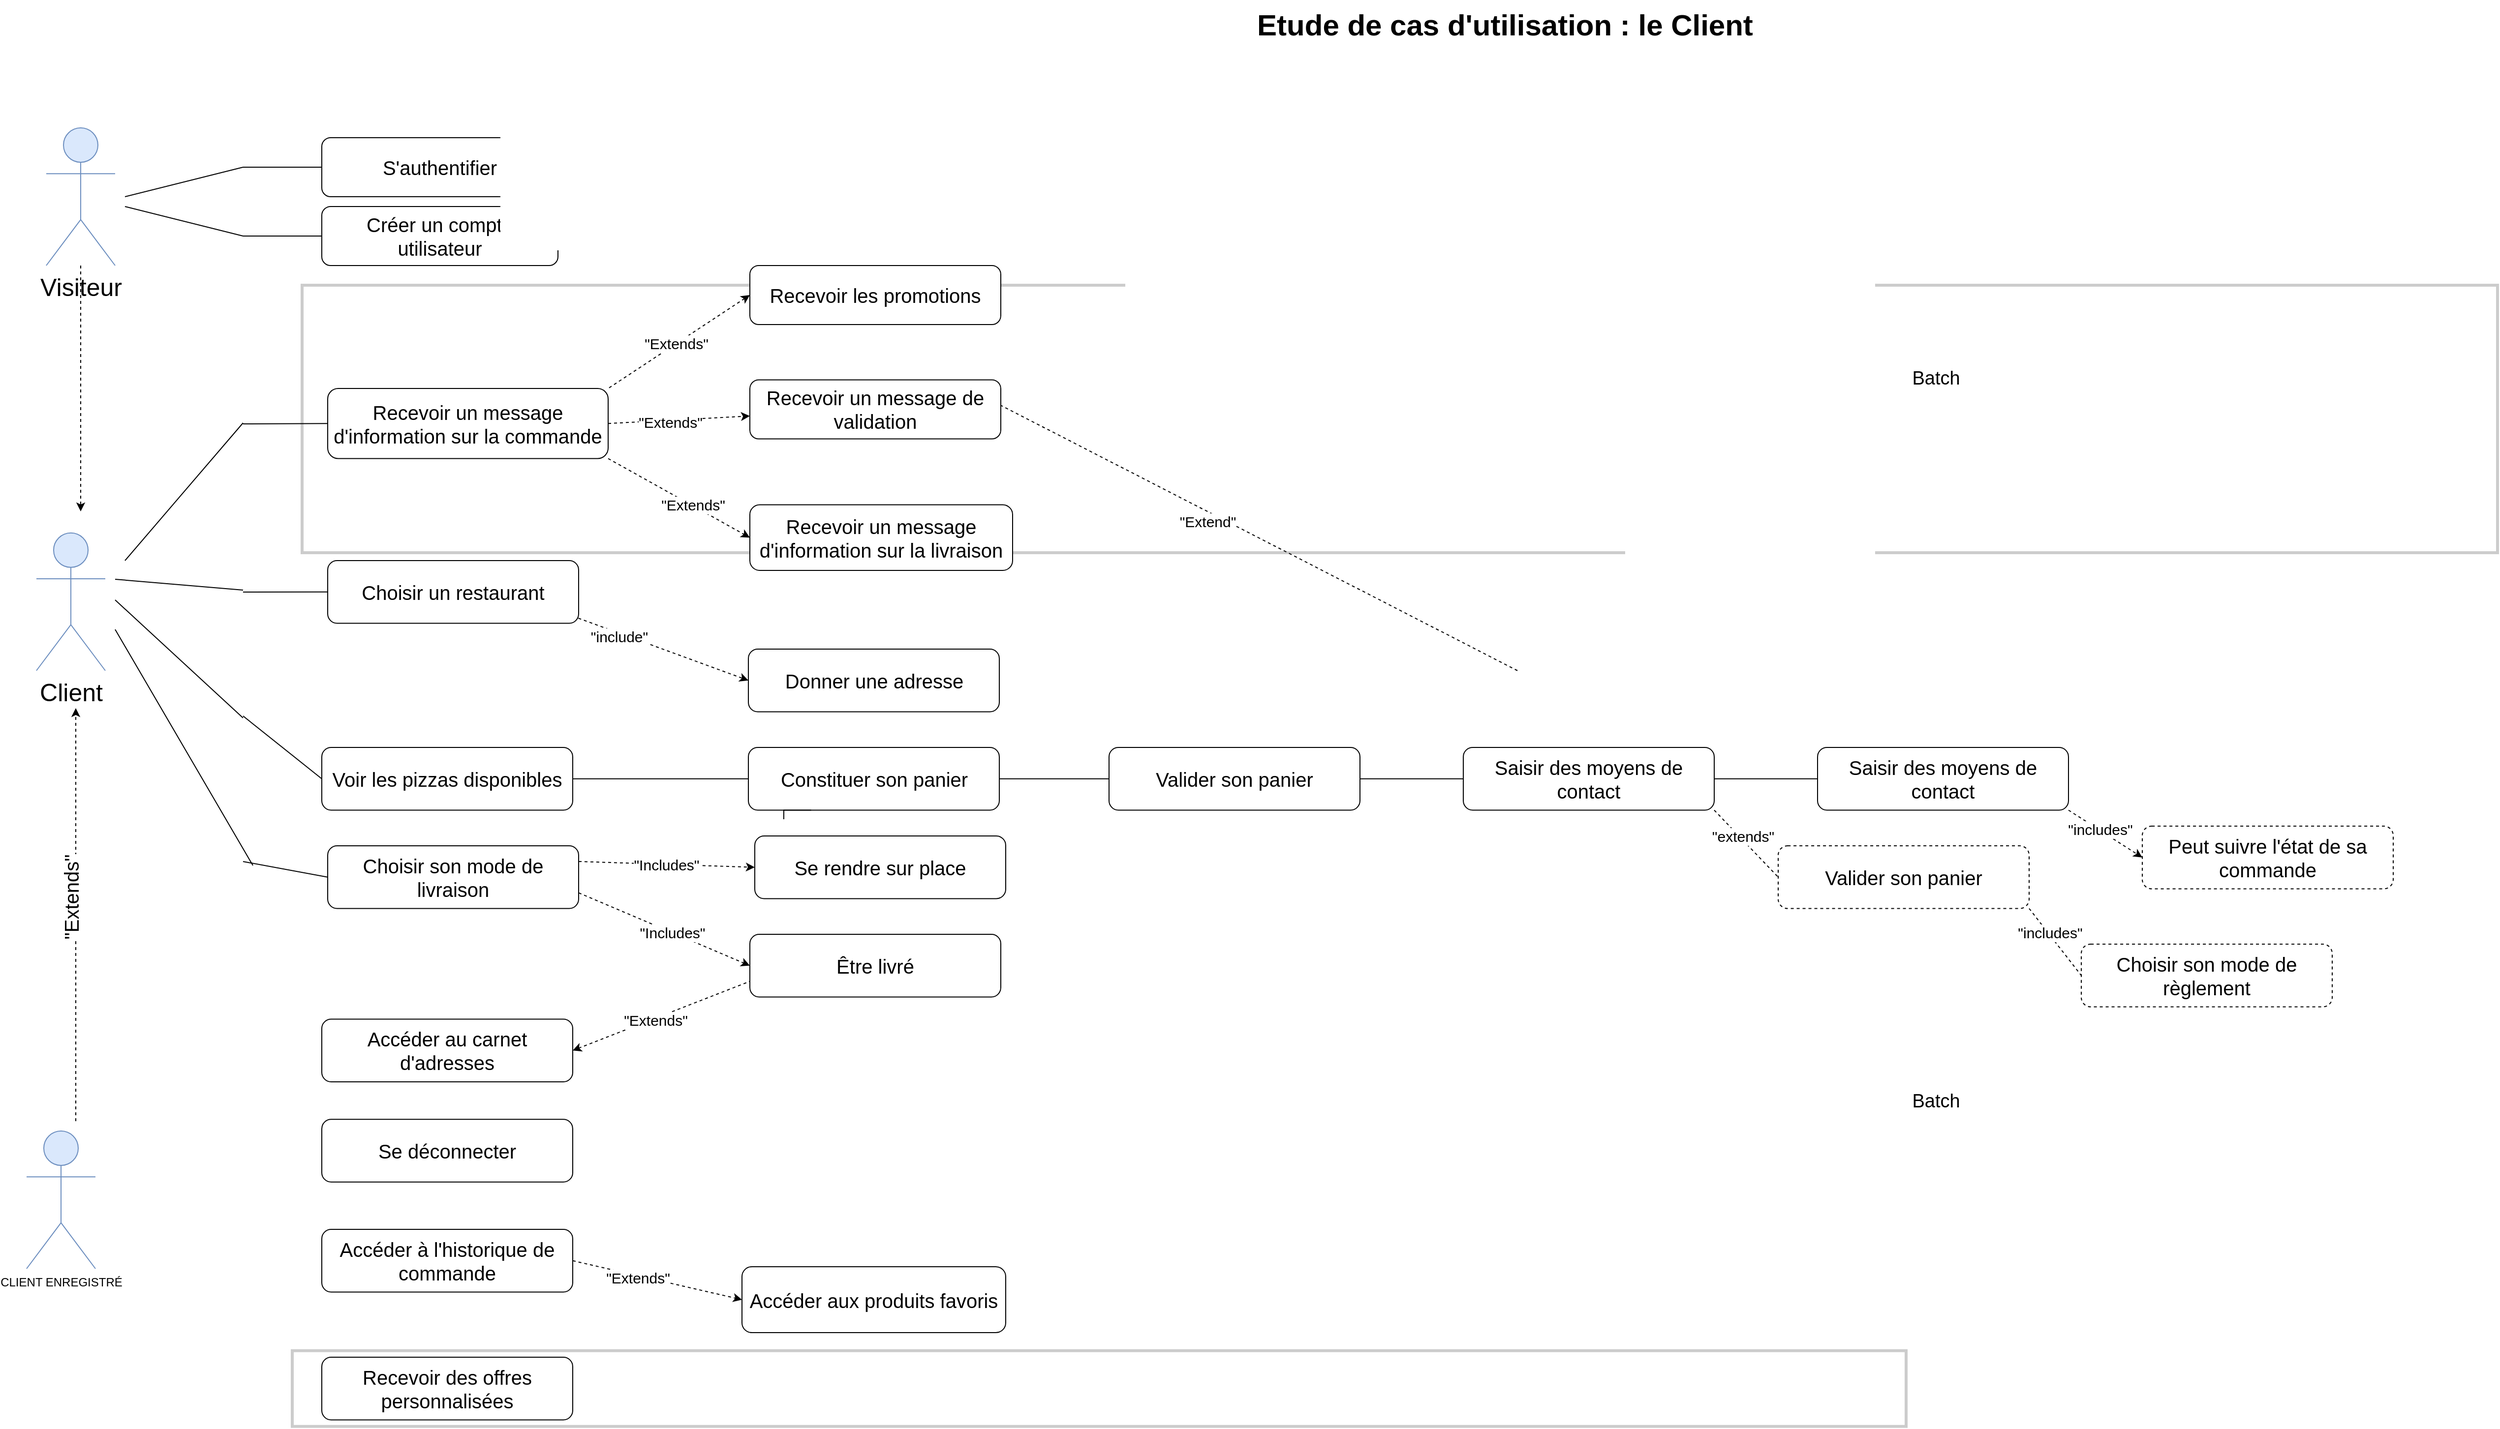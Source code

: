 <mxfile version="13.0.3" type="github">
  <diagram id="K9GapVBDPHIvFuJplNbO" name="Page-1">
    <mxGraphModel dx="2719" dy="2113" grid="1" gridSize="10" guides="1" tooltips="1" connect="1" arrows="1" fold="1" page="1" pageScale="1" pageWidth="827" pageHeight="1169" math="0" shadow="0">
      <root>
        <mxCell id="0" />
        <mxCell id="1" parent="0" />
        <mxCell id="M6-kx8zf7hQfBqXirGnj-3" value="" style="rounded=0;whiteSpace=wrap;html=1;opacity=20;strokeWidth=3;perimeterSpacing=0;" vertex="1" parent="1">
          <mxGeometry x="250" y="603.38" width="1640" height="77" as="geometry" />
        </mxCell>
        <mxCell id="9LJ6ZO7ZTpFZ964VYEQy-43" value="" style="rounded=0;whiteSpace=wrap;html=1;opacity=20;strokeWidth=3;perimeterSpacing=0;" parent="1" vertex="1">
          <mxGeometry x="260" y="-480" width="2231" height="272" as="geometry" />
        </mxCell>
        <mxCell id="MGfbBTOL-nACpGUUXOaL-1" value="CLIENT ENREGISTRÉ" style="shape=umlActor;verticalLabelPosition=bottom;labelBackgroundColor=#ffffff;verticalAlign=top;html=1;outlineConnect=0;fillColor=#dae8fc;strokeColor=#6c8ebf;aspect=fixed;" parent="1" vertex="1">
          <mxGeometry x="-20" y="380" width="70" height="140" as="geometry" />
        </mxCell>
        <mxCell id="MGfbBTOL-nACpGUUXOaL-126" value="&lt;font size=&quot;1&quot;&gt;&lt;b style=&quot;font-size: 30px&quot;&gt;Etude de cas d&#39;utilisation : le Client&lt;/b&gt;&lt;/font&gt;" style="text;html=1;strokeColor=none;fillColor=#ffffff;align=center;verticalAlign=middle;whiteSpace=wrap;rounded=0;" parent="1" vertex="1">
          <mxGeometry x="1205" y="-770" width="555" height="50" as="geometry" />
        </mxCell>
        <mxCell id="MGfbBTOL-nACpGUUXOaL-150" value="&lt;font style=&quot;font-size: 19px&quot;&gt;Batch&lt;/font&gt;" style="text;html=1;align=center;verticalAlign=middle;resizable=0;points=[];autosize=1;" parent="1" vertex="1">
          <mxGeometry x="1890" y="-395" width="60" height="20" as="geometry" />
        </mxCell>
        <mxCell id="OG27PFwJGwJHBfuaEuk7-5" value="" style="endArrow=none;html=1;entryX=0;entryY=0.5;entryDx=0;entryDy=0;" parent="1" edge="1" target="M6-kx8zf7hQfBqXirGnj-42">
          <mxGeometry width="50" height="50" relative="1" as="geometry">
            <mxPoint x="200" y="106" as="sourcePoint" />
            <mxPoint x="280" y="10" as="targetPoint" />
          </mxGeometry>
        </mxCell>
        <mxCell id="OG27PFwJGwJHBfuaEuk7-14" value="" style="edgeStyle=orthogonalEdgeStyle;rounded=0;orthogonalLoop=1;jettySize=auto;html=1;endArrow=none;endFill=0;exitX=1;exitY=0.5;exitDx=0;exitDy=0;entryX=0;entryY=0.5;entryDx=0;entryDy=0;" parent="1" source="M6-kx8zf7hQfBqXirGnj-29" target="M6-kx8zf7hQfBqXirGnj-33" edge="1">
          <mxGeometry relative="1" as="geometry">
            <mxPoint x="489.999" y="-106.167" as="sourcePoint" />
            <mxPoint x="737.5" y="-80" as="targetPoint" />
          </mxGeometry>
        </mxCell>
        <mxCell id="OG27PFwJGwJHBfuaEuk7-23" value="" style="endArrow=classic;html=1;entryX=0;entryY=0.5;entryDx=0;entryDy=0;exitX=1;exitY=1;exitDx=0;exitDy=0;dashed=1;" parent="1" source="M6-kx8zf7hQfBqXirGnj-38" target="M6-kx8zf7hQfBqXirGnj-41" edge="1">
          <mxGeometry width="50" height="50" relative="1" as="geometry">
            <mxPoint x="1959.246" y="-53.988" as="sourcePoint" />
            <mxPoint x="2220" y="-20" as="targetPoint" />
          </mxGeometry>
        </mxCell>
        <mxCell id="OG27PFwJGwJHBfuaEuk7-35" value="&lt;font style=&quot;font-size: 15px&quot;&gt;&quot;includes&quot;&lt;/font&gt;" style="edgeLabel;html=1;align=center;verticalAlign=middle;resizable=0;points=[];" parent="OG27PFwJGwJHBfuaEuk7-23" vertex="1" connectable="0">
          <mxGeometry x="-0.176" y="1" relative="1" as="geometry">
            <mxPoint as="offset" />
          </mxGeometry>
        </mxCell>
        <mxCell id="OG27PFwJGwJHBfuaEuk7-39" value="&lt;font style=&quot;font-size: 15px&quot;&gt;&quot;Includes&quot;&lt;/font&gt;" style="endArrow=classic;dashed=1;html=1;exitX=1;exitY=0.25;exitDx=0;exitDy=0;entryX=0;entryY=0.5;entryDx=0;entryDy=0;endFill=1;" parent="1" source="M6-kx8zf7hQfBqXirGnj-42" target="M6-kx8zf7hQfBqXirGnj-43" edge="1">
          <mxGeometry width="50" height="50" relative="1" as="geometry">
            <mxPoint x="490" y="10" as="sourcePoint" />
            <mxPoint x="650.0" y="30" as="targetPoint" />
          </mxGeometry>
        </mxCell>
        <mxCell id="OG27PFwJGwJHBfuaEuk7-43" value="" style="endArrow=none;html=1;entryX=0;entryY=0.5;entryDx=0;entryDy=0;" parent="1" target="M6-kx8zf7hQfBqXirGnj-29" edge="1">
          <mxGeometry width="50" height="50" relative="1" as="geometry">
            <mxPoint x="200" y="-42" as="sourcePoint" />
            <mxPoint x="280" y="-106.25" as="targetPoint" />
          </mxGeometry>
        </mxCell>
        <mxCell id="OG27PFwJGwJHBfuaEuk7-53" value="&lt;font style=&quot;font-size: 25px&quot;&gt;Client&lt;/font&gt;" style="shape=umlActor;verticalLabelPosition=bottom;labelBackgroundColor=#ffffff;verticalAlign=top;html=1;outlineConnect=0;fillColor=#dae8fc;strokeColor=#6c8ebf;aspect=fixed;" parent="1" vertex="1">
          <mxGeometry x="-10" y="-228.12" width="70" height="140" as="geometry" />
        </mxCell>
        <mxCell id="OG27PFwJGwJHBfuaEuk7-58" value="" style="endArrow=classic;html=1;dashed=1;" parent="1" edge="1">
          <mxGeometry width="50" height="50" relative="1" as="geometry">
            <mxPoint x="30" y="370" as="sourcePoint" />
            <mxPoint x="30" y="-50" as="targetPoint" />
          </mxGeometry>
        </mxCell>
        <mxCell id="OG27PFwJGwJHBfuaEuk7-59" value="&lt;font style=&quot;font-size: 20px&quot;&gt;&quot;Extends&quot;&lt;/font&gt;" style="edgeLabel;html=1;align=center;verticalAlign=middle;resizable=0;points=[];rotation=270;" parent="OG27PFwJGwJHBfuaEuk7-58" vertex="1" connectable="0">
          <mxGeometry x="0.25" y="2" relative="1" as="geometry">
            <mxPoint x="-3" y="35" as="offset" />
          </mxGeometry>
        </mxCell>
        <mxCell id="9LJ6ZO7ZTpFZ964VYEQy-1" value="" style="endArrow=classic;html=1;entryX=0;entryY=0.5;entryDx=0;entryDy=0;exitX=1;exitY=0.5;exitDx=0;exitDy=0;dashed=1;" parent="1" target="M6-kx8zf7hQfBqXirGnj-27" edge="1">
          <mxGeometry width="50" height="50" relative="1" as="geometry">
            <mxPoint x="490" y="-160" as="sourcePoint" />
            <mxPoint x="640" y="-240" as="targetPoint" />
          </mxGeometry>
        </mxCell>
        <mxCell id="9LJ6ZO7ZTpFZ964VYEQy-2" value="&lt;font style=&quot;font-size: 15px&quot;&gt;&quot;include&quot;&lt;/font&gt;" style="edgeLabel;html=1;align=center;verticalAlign=middle;resizable=0;points=[];" parent="9LJ6ZO7ZTpFZ964VYEQy-1" vertex="1" connectable="0">
          <mxGeometry x="-0.169" y="-3" relative="1" as="geometry">
            <mxPoint as="offset" />
          </mxGeometry>
        </mxCell>
        <mxCell id="9LJ6ZO7ZTpFZ964VYEQy-3" value="&lt;font style=&quot;font-size: 25px&quot;&gt;Visiteur&lt;/font&gt;" style="shape=umlActor;verticalLabelPosition=bottom;labelBackgroundColor=#ffffff;verticalAlign=top;html=1;outlineConnect=0;fillColor=#dae8fc;strokeColor=#6c8ebf;aspect=fixed;" parent="1" vertex="1">
          <mxGeometry y="-640" width="70" height="140" as="geometry" />
        </mxCell>
        <mxCell id="9LJ6ZO7ZTpFZ964VYEQy-4" value="" style="endArrow=classic;html=1;dashed=1;" parent="1" edge="1" source="9LJ6ZO7ZTpFZ964VYEQy-3">
          <mxGeometry width="50" height="50" relative="1" as="geometry">
            <mxPoint x="60" y="-520" as="sourcePoint" />
            <mxPoint x="35" y="-250" as="targetPoint" />
          </mxGeometry>
        </mxCell>
        <mxCell id="9LJ6ZO7ZTpFZ964VYEQy-5" value="" style="endArrow=none;html=1;" parent="1" edge="1">
          <mxGeometry width="50" height="50" relative="1" as="geometry">
            <mxPoint x="80" y="-570" as="sourcePoint" />
            <mxPoint x="200" y="-600" as="targetPoint" />
          </mxGeometry>
        </mxCell>
        <mxCell id="9LJ6ZO7ZTpFZ964VYEQy-6" value="" style="endArrow=none;html=1;" parent="1" edge="1">
          <mxGeometry width="50" height="50" relative="1" as="geometry">
            <mxPoint x="80" y="-560" as="sourcePoint" />
            <mxPoint x="200" y="-530" as="targetPoint" />
          </mxGeometry>
        </mxCell>
        <mxCell id="9LJ6ZO7ZTpFZ964VYEQy-9" value="" style="endArrow=none;dashed=1;html=1;entryX=0;entryY=0.5;entryDx=0;entryDy=0;exitX=1;exitY=1;exitDx=0;exitDy=0;" parent="1" source="M6-kx8zf7hQfBqXirGnj-36" target="M6-kx8zf7hQfBqXirGnj-37" edge="1">
          <mxGeometry width="50" height="50" relative="1" as="geometry">
            <mxPoint x="1600.0" y="-68.13" as="sourcePoint" />
            <mxPoint x="1660.0" y="50" as="targetPoint" />
          </mxGeometry>
        </mxCell>
        <mxCell id="9LJ6ZO7ZTpFZ964VYEQy-10" value="&lt;font style=&quot;font-size: 15px&quot;&gt;&quot;extends&quot;&lt;/font&gt;" style="edgeLabel;html=1;align=center;verticalAlign=middle;resizable=0;points=[];" parent="9LJ6ZO7ZTpFZ964VYEQy-9" vertex="1" connectable="0">
          <mxGeometry x="-0.169" y="3" relative="1" as="geometry">
            <mxPoint as="offset" />
          </mxGeometry>
        </mxCell>
        <mxCell id="9LJ6ZO7ZTpFZ964VYEQy-13" value="" style="endArrow=classic;html=1;entryX=0;entryY=0.5;entryDx=0;entryDy=0;dashed=1;exitX=1;exitY=0.75;exitDx=0;exitDy=0;" parent="1" source="M6-kx8zf7hQfBqXirGnj-42" target="M6-kx8zf7hQfBqXirGnj-47" edge="1">
          <mxGeometry width="50" height="50" relative="1" as="geometry">
            <mxPoint x="444.859" y="26.432" as="sourcePoint" />
            <mxPoint x="790" y="90.01" as="targetPoint" />
          </mxGeometry>
        </mxCell>
        <mxCell id="9LJ6ZO7ZTpFZ964VYEQy-47" value="&lt;font style=&quot;font-size: 15px&quot;&gt;&quot;Includes&quot;&lt;/font&gt;" style="edgeLabel;html=1;align=center;verticalAlign=middle;resizable=0;points=[];" parent="9LJ6ZO7ZTpFZ964VYEQy-13" vertex="1" connectable="0">
          <mxGeometry x="0.09" relative="1" as="geometry">
            <mxPoint as="offset" />
          </mxGeometry>
        </mxCell>
        <mxCell id="9LJ6ZO7ZTpFZ964VYEQy-14" value="" style="endArrow=none;html=1;dashed=1;entryX=0;entryY=0.75;entryDx=0;entryDy=0;exitX=1;exitY=0.5;exitDx=0;exitDy=0;endFill=0;startArrow=classic;startFill=1;" parent="1" source="M6-kx8zf7hQfBqXirGnj-49" target="M6-kx8zf7hQfBqXirGnj-47" edge="1">
          <mxGeometry width="50" height="50" relative="1" as="geometry">
            <mxPoint x="496" y="220" as="sourcePoint" />
            <mxPoint x="820.754" y="104.152" as="targetPoint" />
          </mxGeometry>
        </mxCell>
        <mxCell id="9LJ6ZO7ZTpFZ964VYEQy-15" value="&lt;font style=&quot;font-size: 15px&quot;&gt;&quot;Extends&quot;&lt;/font&gt;" style="edgeLabel;html=1;align=center;verticalAlign=middle;resizable=0;points=[];" parent="9LJ6ZO7ZTpFZ964VYEQy-14" vertex="1" connectable="0">
          <mxGeometry x="-0.074" y="-1" relative="1" as="geometry">
            <mxPoint as="offset" />
          </mxGeometry>
        </mxCell>
        <mxCell id="9LJ6ZO7ZTpFZ964VYEQy-27" value="" style="endArrow=none;html=1;exitX=0;exitY=0.5;exitDx=0;exitDy=0;dashed=1;endFill=0;startArrow=classic;startFill=1;entryX=1;entryY=0;entryDx=0;entryDy=0;" parent="1" source="M6-kx8zf7hQfBqXirGnj-9" target="M6-kx8zf7hQfBqXirGnj-8" edge="1">
          <mxGeometry width="50" height="50" relative="1" as="geometry">
            <mxPoint x="720.0" y="-441.2" as="sourcePoint" />
            <mxPoint x="593.087" y="-381.82" as="targetPoint" />
          </mxGeometry>
        </mxCell>
        <mxCell id="9LJ6ZO7ZTpFZ964VYEQy-48" value="&lt;font style=&quot;font-size: 15px&quot;&gt;&quot;Extends&quot;&lt;/font&gt;" style="edgeLabel;html=1;align=center;verticalAlign=middle;resizable=0;points=[];" parent="9LJ6ZO7ZTpFZ964VYEQy-27" vertex="1" connectable="0">
          <mxGeometry x="0.044" y="-1" relative="1" as="geometry">
            <mxPoint as="offset" />
          </mxGeometry>
        </mxCell>
        <mxCell id="9LJ6ZO7ZTpFZ964VYEQy-28" value="" style="endArrow=classic;html=1;exitX=1;exitY=0.5;exitDx=0;exitDy=0;dashed=1;endFill=1;" parent="1" source="M6-kx8zf7hQfBqXirGnj-8" target="M6-kx8zf7hQfBqXirGnj-11" edge="1">
          <mxGeometry width="50" height="50" relative="1" as="geometry">
            <mxPoint x="644.0" y="-363.7" as="sourcePoint" />
            <mxPoint x="720.0" y="-368.1" as="targetPoint" />
          </mxGeometry>
        </mxCell>
        <mxCell id="9LJ6ZO7ZTpFZ964VYEQy-49" value="&quot;Extends&quot;&lt;br style=&quot;font-size: 15px;&quot;&gt;" style="edgeLabel;html=1;align=center;verticalAlign=middle;resizable=0;points=[];fontSize=15;" parent="9LJ6ZO7ZTpFZ964VYEQy-28" vertex="1" connectable="0">
          <mxGeometry x="-0.129" y="-1" relative="1" as="geometry">
            <mxPoint as="offset" />
          </mxGeometry>
        </mxCell>
        <mxCell id="9LJ6ZO7ZTpFZ964VYEQy-29" value="" style="endArrow=classic;html=1;exitX=1;exitY=1;exitDx=0;exitDy=0;dashed=1;startArrow=none;startFill=0;endFill=1;entryX=0;entryY=0.5;entryDx=0;entryDy=0;" parent="1" source="M6-kx8zf7hQfBqXirGnj-8" target="M6-kx8zf7hQfBqXirGnj-13" edge="1">
          <mxGeometry width="50" height="50" relative="1" as="geometry">
            <mxPoint x="593.087" y="-345.58" as="sourcePoint" />
            <mxPoint x="730" y="-300" as="targetPoint" />
          </mxGeometry>
        </mxCell>
        <mxCell id="9LJ6ZO7ZTpFZ964VYEQy-50" value="&quot;Extends&quot;&lt;br style=&quot;font-size: 15px;&quot;&gt;" style="edgeLabel;html=1;align=center;verticalAlign=middle;resizable=0;points=[];fontSize=15;" parent="9LJ6ZO7ZTpFZ964VYEQy-29" vertex="1" connectable="0">
          <mxGeometry x="0.178" y="1" relative="1" as="geometry">
            <mxPoint x="1" as="offset" />
          </mxGeometry>
        </mxCell>
        <mxCell id="9LJ6ZO7ZTpFZ964VYEQy-36" value="" style="endArrow=none;html=1;exitX=1;exitY=0.5;exitDx=0;exitDy=0;entryX=0;entryY=0.5;entryDx=0;entryDy=0;" parent="1" source="M6-kx8zf7hQfBqXirGnj-34" target="M6-kx8zf7hQfBqXirGnj-36" edge="1">
          <mxGeometry width="50" height="50" relative="1" as="geometry">
            <mxPoint x="1250.0" y="-66.25" as="sourcePoint" />
            <mxPoint x="1390.0" y="-68.13" as="targetPoint" />
          </mxGeometry>
        </mxCell>
        <mxCell id="9LJ6ZO7ZTpFZ964VYEQy-39" value="" style="endArrow=classic;dashed=1;html=1;entryX=0;entryY=0.5;entryDx=0;entryDy=0;exitX=1;exitY=0.5;exitDx=0;exitDy=0;endFill=1;" parent="1" source="M6-kx8zf7hQfBqXirGnj-52" target="M6-kx8zf7hQfBqXirGnj-53" edge="1">
          <mxGeometry width="50" height="50" relative="1" as="geometry">
            <mxPoint x="474.246" y="434.142" as="sourcePoint" />
            <mxPoint x="760" y="390" as="targetPoint" />
          </mxGeometry>
        </mxCell>
        <mxCell id="M6-kx8zf7hQfBqXirGnj-55" value="&quot;Extends&quot;" style="edgeLabel;html=1;align=center;verticalAlign=middle;resizable=0;points=[];fontSize=15;" vertex="1" connectable="0" parent="9LJ6ZO7ZTpFZ964VYEQy-39">
          <mxGeometry x="-0.247" y="-2" relative="1" as="geometry">
            <mxPoint x="1" as="offset" />
          </mxGeometry>
        </mxCell>
        <mxCell id="9LJ6ZO7ZTpFZ964VYEQy-45" value="" style="endArrow=classic;dashed=1;html=1;entryX=1;entryY=0.5;entryDx=0;entryDy=0;exitX=0.5;exitY=0;exitDx=0;exitDy=0;endFill=1;" parent="1" edge="1">
          <mxGeometry width="50" height="50" relative="1" as="geometry">
            <mxPoint x="1495.0" y="-88.13" as="sourcePoint" />
            <mxPoint x="950.0" y="-368.1" as="targetPoint" />
          </mxGeometry>
        </mxCell>
        <mxCell id="9LJ6ZO7ZTpFZ964VYEQy-46" value="&lt;font style=&quot;font-size: 15px&quot;&gt;&quot;Extend&quot;&lt;/font&gt;" style="edgeLabel;html=1;align=center;verticalAlign=middle;resizable=0;points=[];" parent="9LJ6ZO7ZTpFZ964VYEQy-45" vertex="1" connectable="0">
          <mxGeometry x="0.506" y="3" relative="1" as="geometry">
            <mxPoint x="97.02" y="56.42" as="offset" />
          </mxGeometry>
        </mxCell>
        <mxCell id="9LJ6ZO7ZTpFZ964VYEQy-53" value="" style="endArrow=none;dashed=1;html=1;entryX=0;entryY=0.5;entryDx=0;entryDy=0;exitX=1;exitY=1;exitDx=0;exitDy=0;" parent="1" source="M6-kx8zf7hQfBqXirGnj-37" target="M6-kx8zf7hQfBqXirGnj-40" edge="1">
          <mxGeometry width="50" height="50" relative="1" as="geometry">
            <mxPoint x="1818.284" y="64.244" as="sourcePoint" />
            <mxPoint x="2220" y="100" as="targetPoint" />
          </mxGeometry>
        </mxCell>
        <mxCell id="9LJ6ZO7ZTpFZ964VYEQy-61" value="&lt;font style=&quot;font-size: 15px&quot;&gt;&quot;includes&quot;&lt;/font&gt;" style="edgeLabel;html=1;align=center;verticalAlign=middle;resizable=0;points=[];" parent="9LJ6ZO7ZTpFZ964VYEQy-53" vertex="1" connectable="0">
          <mxGeometry x="-0.275" y="2" relative="1" as="geometry">
            <mxPoint as="offset" />
          </mxGeometry>
        </mxCell>
        <mxCell id="9LJ6ZO7ZTpFZ964VYEQy-60" value="" style="endArrow=none;html=1;entryX=0;entryY=0.5;entryDx=0;entryDy=0;exitX=1;exitY=0.5;exitDx=0;exitDy=0;" parent="1" source="M6-kx8zf7hQfBqXirGnj-36" target="M6-kx8zf7hQfBqXirGnj-38" edge="1">
          <mxGeometry width="50" height="50" relative="1" as="geometry">
            <mxPoint x="1750.0" y="-140.0" as="sourcePoint" />
            <mxPoint x="1930" y="-140.0" as="targetPoint" />
          </mxGeometry>
        </mxCell>
        <mxCell id="M6-kx8zf7hQfBqXirGnj-5" value="&lt;font style=&quot;font-size: 19px&quot;&gt;Batch&lt;/font&gt;" style="text;html=1;align=center;verticalAlign=middle;resizable=0;points=[];autosize=1;" vertex="1" parent="1">
          <mxGeometry x="1890" y="340" width="60" height="20" as="geometry" />
        </mxCell>
        <mxCell id="M6-kx8zf7hQfBqXirGnj-25" value="" style="edgeStyle=orthogonalEdgeStyle;rounded=0;orthogonalLoop=1;jettySize=auto;html=1;endArrow=none;endFill=0;fontSize=15;" edge="1" parent="1" source="M6-kx8zf7hQfBqXirGnj-6">
          <mxGeometry relative="1" as="geometry">
            <mxPoint x="200" y="-600" as="targetPoint" />
          </mxGeometry>
        </mxCell>
        <mxCell id="M6-kx8zf7hQfBqXirGnj-6" value="&lt;font style=&quot;font-size: 20px&quot;&gt;S&#39;authentifier&lt;/font&gt;" style="rounded=1;whiteSpace=wrap;html=1;" vertex="1" parent="1">
          <mxGeometry x="280" y="-630" width="240" height="60" as="geometry" />
        </mxCell>
        <mxCell id="M6-kx8zf7hQfBqXirGnj-23" value="" style="edgeStyle=orthogonalEdgeStyle;rounded=0;orthogonalLoop=1;jettySize=auto;html=1;fontSize=15;endArrow=none;endFill=0;" edge="1" parent="1" source="M6-kx8zf7hQfBqXirGnj-7">
          <mxGeometry relative="1" as="geometry">
            <mxPoint x="200" y="-530" as="targetPoint" />
          </mxGeometry>
        </mxCell>
        <mxCell id="M6-kx8zf7hQfBqXirGnj-7" value="&lt;font style=&quot;font-size: 20px&quot;&gt;Créer un compte utilisateur&lt;/font&gt;" style="rounded=1;whiteSpace=wrap;html=1;" vertex="1" parent="1">
          <mxGeometry x="280" y="-560" width="240" height="60" as="geometry" />
        </mxCell>
        <mxCell id="M6-kx8zf7hQfBqXirGnj-8" value="&lt;font style=&quot;font-size: 20px&quot;&gt;Recevoir un message d&#39;information sur la commande&lt;/font&gt;" style="rounded=1;whiteSpace=wrap;html=1;aspect=fixed;" vertex="1" parent="1">
          <mxGeometry x="286" y="-375" width="285" height="71.25" as="geometry" />
        </mxCell>
        <mxCell id="M6-kx8zf7hQfBqXirGnj-9" value="&lt;font style=&quot;font-size: 20px&quot;&gt;Recevoir les promotions&lt;/font&gt;" style="rounded=1;whiteSpace=wrap;html=1;" vertex="1" parent="1">
          <mxGeometry x="715" y="-500" width="255" height="60" as="geometry" />
        </mxCell>
        <mxCell id="M6-kx8zf7hQfBqXirGnj-11" value="&lt;span style=&quot;font-size: 20px&quot;&gt;Recevoir un message de validation&lt;/span&gt;" style="rounded=1;whiteSpace=wrap;html=1;" vertex="1" parent="1">
          <mxGeometry x="715" y="-383.75" width="255" height="60" as="geometry" />
        </mxCell>
        <mxCell id="M6-kx8zf7hQfBqXirGnj-13" value="&lt;span style=&quot;font-size: 20px&quot;&gt;Recevoir un message d&#39;information sur la livraison&lt;/span&gt;" style="rounded=1;whiteSpace=wrap;html=1;aspect=fixed;" vertex="1" parent="1">
          <mxGeometry x="715" y="-256.75" width="267" height="66.75" as="geometry" />
        </mxCell>
        <mxCell id="M6-kx8zf7hQfBqXirGnj-21" value="" style="endArrow=none;html=1;fontSize=15;entryX=0;entryY=0.5;entryDx=0;entryDy=0;" edge="1" parent="1" target="M6-kx8zf7hQfBqXirGnj-8">
          <mxGeometry width="50" height="50" relative="1" as="geometry">
            <mxPoint x="200" y="-339" as="sourcePoint" />
            <mxPoint x="540" y="-250" as="targetPoint" />
          </mxGeometry>
        </mxCell>
        <mxCell id="M6-kx8zf7hQfBqXirGnj-27" value="&lt;span style=&quot;font-size: 20px&quot;&gt;Donner une adresse&lt;/span&gt;" style="rounded=1;whiteSpace=wrap;html=1;aspect=fixed;" vertex="1" parent="1">
          <mxGeometry x="713.5" y="-110" width="255" height="63.75" as="geometry" />
        </mxCell>
        <mxCell id="M6-kx8zf7hQfBqXirGnj-28" value="&lt;span style=&quot;font-size: 20px&quot;&gt;Choisir un restaurant&lt;/span&gt;" style="rounded=1;whiteSpace=wrap;html=1;aspect=fixed;" vertex="1" parent="1">
          <mxGeometry x="286" y="-200" width="255" height="63.75" as="geometry" />
        </mxCell>
        <mxCell id="M6-kx8zf7hQfBqXirGnj-29" value="&lt;span style=&quot;font-size: 20px&quot;&gt;Voir les pizzas disponibles&lt;/span&gt;" style="rounded=1;whiteSpace=wrap;html=1;aspect=fixed;" vertex="1" parent="1">
          <mxGeometry x="280" y="-10" width="255" height="63.75" as="geometry" />
        </mxCell>
        <mxCell id="M6-kx8zf7hQfBqXirGnj-33" value="&lt;span style=&quot;font-size: 20px&quot;&gt;Constituer son panier&lt;/span&gt;" style="rounded=1;whiteSpace=wrap;html=1;aspect=fixed;" vertex="1" parent="1">
          <mxGeometry x="713.5" y="-10" width="255" height="63.75" as="geometry" />
        </mxCell>
        <mxCell id="M6-kx8zf7hQfBqXirGnj-34" value="&lt;span style=&quot;font-size: 20px&quot;&gt;Valider son panier&lt;/span&gt;" style="rounded=1;whiteSpace=wrap;html=1;aspect=fixed;" vertex="1" parent="1">
          <mxGeometry x="1080" y="-10" width="255" height="63.75" as="geometry" />
        </mxCell>
        <mxCell id="M6-kx8zf7hQfBqXirGnj-35" value="" style="endArrow=none;html=1;fontSize=15;entryX=0;entryY=0.5;entryDx=0;entryDy=0;exitX=1;exitY=0.5;exitDx=0;exitDy=0;" edge="1" parent="1" source="M6-kx8zf7hQfBqXirGnj-33" target="M6-kx8zf7hQfBqXirGnj-34">
          <mxGeometry width="50" height="50" relative="1" as="geometry">
            <mxPoint x="1010" y="-170" as="sourcePoint" />
            <mxPoint x="1060" y="-220" as="targetPoint" />
          </mxGeometry>
        </mxCell>
        <mxCell id="M6-kx8zf7hQfBqXirGnj-36" value="&lt;span style=&quot;font-size: 20px&quot;&gt;Saisir des moyens de contact&lt;/span&gt;" style="rounded=1;whiteSpace=wrap;html=1;aspect=fixed;" vertex="1" parent="1">
          <mxGeometry x="1440" y="-10" width="255" height="63.75" as="geometry" />
        </mxCell>
        <mxCell id="M6-kx8zf7hQfBqXirGnj-37" value="&lt;span style=&quot;font-size: 20px&quot;&gt;Valider son panier&lt;/span&gt;" style="rounded=1;whiteSpace=wrap;html=1;aspect=fixed;dashed=1;" vertex="1" parent="1">
          <mxGeometry x="1760" y="90" width="255" height="63.75" as="geometry" />
        </mxCell>
        <mxCell id="M6-kx8zf7hQfBqXirGnj-38" value="&lt;span style=&quot;font-size: 20px&quot;&gt;Saisir des moyens de contact&lt;/span&gt;" style="rounded=1;whiteSpace=wrap;html=1;aspect=fixed;" vertex="1" parent="1">
          <mxGeometry x="1800" y="-10" width="255" height="63.75" as="geometry" />
        </mxCell>
        <mxCell id="M6-kx8zf7hQfBqXirGnj-40" value="&lt;span style=&quot;font-size: 20px&quot;&gt;Choisir son mode de règlement&lt;/span&gt;" style="rounded=1;whiteSpace=wrap;html=1;aspect=fixed;dashed=1;" vertex="1" parent="1">
          <mxGeometry x="2068" y="190" width="255" height="63.75" as="geometry" />
        </mxCell>
        <mxCell id="M6-kx8zf7hQfBqXirGnj-41" value="&lt;span style=&quot;font-size: 20px&quot;&gt;Peut suivre l&#39;état de sa commande&lt;/span&gt;" style="rounded=1;whiteSpace=wrap;html=1;aspect=fixed;dashed=1;" vertex="1" parent="1">
          <mxGeometry x="2130" y="70" width="255" height="63.75" as="geometry" />
        </mxCell>
        <mxCell id="M6-kx8zf7hQfBqXirGnj-42" value="&lt;span style=&quot;font-size: 20px&quot;&gt;Choisir son mode de livraison&lt;/span&gt;" style="rounded=1;whiteSpace=wrap;html=1;aspect=fixed;" vertex="1" parent="1">
          <mxGeometry x="286" y="90" width="255" height="63.75" as="geometry" />
        </mxCell>
        <mxCell id="M6-kx8zf7hQfBqXirGnj-43" value="&lt;span style=&quot;font-size: 20px&quot;&gt;Se rendre sur place&lt;/span&gt;" style="rounded=1;whiteSpace=wrap;html=1;aspect=fixed;" vertex="1" parent="1">
          <mxGeometry x="720" y="80" width="255" height="63.75" as="geometry" />
        </mxCell>
        <mxCell id="M6-kx8zf7hQfBqXirGnj-47" value="&lt;span style=&quot;font-size: 20px&quot;&gt;Être livré&lt;/span&gt;" style="rounded=1;whiteSpace=wrap;html=1;aspect=fixed;" vertex="1" parent="1">
          <mxGeometry x="715" y="180" width="255" height="63.75" as="geometry" />
        </mxCell>
        <mxCell id="M6-kx8zf7hQfBqXirGnj-49" value="&lt;span style=&quot;font-size: 20px&quot;&gt;Accéder au carnet d&#39;adresses&lt;/span&gt;" style="rounded=1;whiteSpace=wrap;html=1;aspect=fixed;" vertex="1" parent="1">
          <mxGeometry x="280" y="266.25" width="255" height="63.75" as="geometry" />
        </mxCell>
        <mxCell id="M6-kx8zf7hQfBqXirGnj-50" value="&lt;span style=&quot;font-size: 20px&quot;&gt;Se déconnecter&lt;/span&gt;" style="rounded=1;whiteSpace=wrap;html=1;aspect=fixed;" vertex="1" parent="1">
          <mxGeometry x="280" y="368.13" width="255" height="63.75" as="geometry" />
        </mxCell>
        <mxCell id="M6-kx8zf7hQfBqXirGnj-52" value="&lt;span style=&quot;font-size: 20px&quot;&gt;Accéder à l&#39;historique de commande&lt;/span&gt;" style="rounded=1;whiteSpace=wrap;html=1;aspect=fixed;" vertex="1" parent="1">
          <mxGeometry x="280" y="480" width="255" height="63.75" as="geometry" />
        </mxCell>
        <mxCell id="M6-kx8zf7hQfBqXirGnj-53" value="&lt;span style=&quot;font-size: 20px&quot;&gt;Accéder aux produits favoris&lt;/span&gt;" style="rounded=1;whiteSpace=wrap;html=1;aspect=fixed;" vertex="1" parent="1">
          <mxGeometry x="707" y="518" width="268" height="67" as="geometry" />
        </mxCell>
        <mxCell id="M6-kx8zf7hQfBqXirGnj-54" value="&lt;span style=&quot;font-size: 20px&quot;&gt;Recevoir des offres personnalisées&lt;/span&gt;" style="rounded=1;whiteSpace=wrap;html=1;aspect=fixed;" vertex="1" parent="1">
          <mxGeometry x="280" y="610" width="255" height="63.75" as="geometry" />
        </mxCell>
        <mxCell id="M6-kx8zf7hQfBqXirGnj-72" value="" style="endArrow=none;html=1;fontSize=15;" edge="1" parent="1">
          <mxGeometry width="50" height="50" relative="1" as="geometry">
            <mxPoint x="200" y="-170" as="sourcePoint" />
            <mxPoint x="70" y="-181" as="targetPoint" />
          </mxGeometry>
        </mxCell>
        <mxCell id="M6-kx8zf7hQfBqXirGnj-75" value="" style="endArrow=none;html=1;fontSize=15;" edge="1" parent="1">
          <mxGeometry width="50" height="50" relative="1" as="geometry">
            <mxPoint x="200" y="-40" as="sourcePoint" />
            <mxPoint x="70" y="-160" as="targetPoint" />
          </mxGeometry>
        </mxCell>
        <mxCell id="M6-kx8zf7hQfBqXirGnj-76" value="" style="endArrow=none;html=1;fontSize=15;" edge="1" parent="1">
          <mxGeometry width="50" height="50" relative="1" as="geometry">
            <mxPoint x="210" y="110" as="sourcePoint" />
            <mxPoint x="70" y="-130" as="targetPoint" />
          </mxGeometry>
        </mxCell>
        <mxCell id="M6-kx8zf7hQfBqXirGnj-78" value="" style="endArrow=none;html=1;fontSize=15;" edge="1" parent="1">
          <mxGeometry width="50" height="50" relative="1" as="geometry">
            <mxPoint x="200" y="-340" as="sourcePoint" />
            <mxPoint x="80" y="-200" as="targetPoint" />
          </mxGeometry>
        </mxCell>
        <mxCell id="M6-kx8zf7hQfBqXirGnj-79" value="" style="endArrow=none;html=1;fontSize=15;entryX=0;entryY=0.5;entryDx=0;entryDy=0;" edge="1" parent="1" target="M6-kx8zf7hQfBqXirGnj-28">
          <mxGeometry width="50" height="50" relative="1" as="geometry">
            <mxPoint x="200" y="-168" as="sourcePoint" />
            <mxPoint x="790" y="-140" as="targetPoint" />
          </mxGeometry>
        </mxCell>
        <mxCell id="M6-kx8zf7hQfBqXirGnj-80" style="edgeStyle=orthogonalEdgeStyle;rounded=0;orthogonalLoop=1;jettySize=auto;html=1;exitX=0.25;exitY=1;exitDx=0;exitDy=0;entryX=0.141;entryY=1.145;entryDx=0;entryDy=0;entryPerimeter=0;endArrow=none;endFill=0;fontSize=15;" edge="1" parent="1" source="M6-kx8zf7hQfBqXirGnj-33" target="M6-kx8zf7hQfBqXirGnj-33">
          <mxGeometry relative="1" as="geometry" />
        </mxCell>
      </root>
    </mxGraphModel>
  </diagram>
</mxfile>

